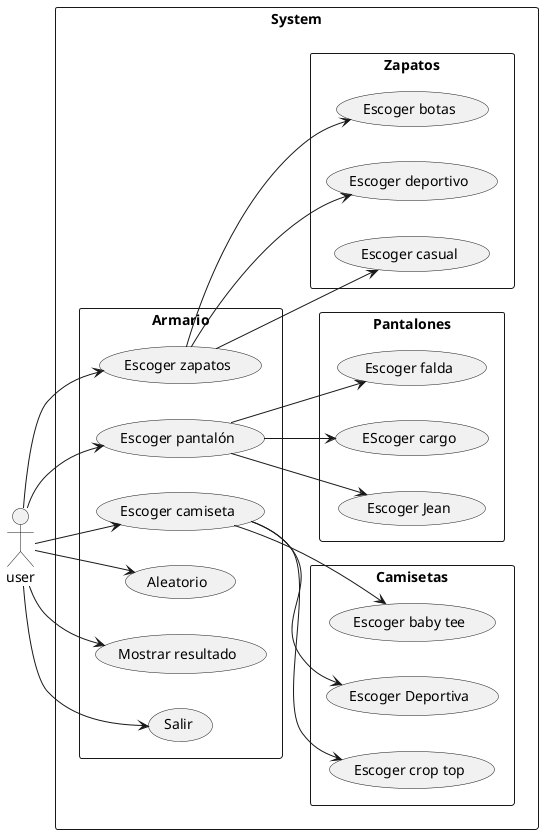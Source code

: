 @startuml

left to right direction
actor user as us

rectangle System {

rectangle Armario{
    usecase "Escoger camiseta" as UC1
    usecase "Escoger pantalón" as UC2
    usecase "Escoger zapatos" as UC3
    usecase "Aleatorio" as UC4
    usecase "Mostrar resultado" as UC5
    usecase "Salir" as UC6

}

rectangle Camisetas{
    usecase "Escoger baby tee" as UC1.1
    usecase "Escoger Deportiva" as UC1.2
    usecase "Escoger crop top" as UC1.3
}

rectangle Pantalones{
    usecase "Escoger falda" as UC2.1
    usecase "EScoger cargo" as UC2.2
    usecase "Escoger Jean" as UC2.3
}

rectangle Zapatos{
    usecase "Escoger botas" as UC3.1
    usecase "Escoger deportivo" as UC3.2
    usecase "Escoger casual" as UC3.3
}

}

us --> UC1
us --> UC2
us --> UC3
us --> UC4
us --> UC5
us --> UC6

UC1 --> UC1.1
UC1 --> UC1.2
UC1 --> UC1.3

UC2 --> UC2.1
UC2 --> UC2.2
UC2 --> UC2.3

UC3 --> UC3.1
UC3 --> UC3.2
UC3 --> UC3.3

@enduml

